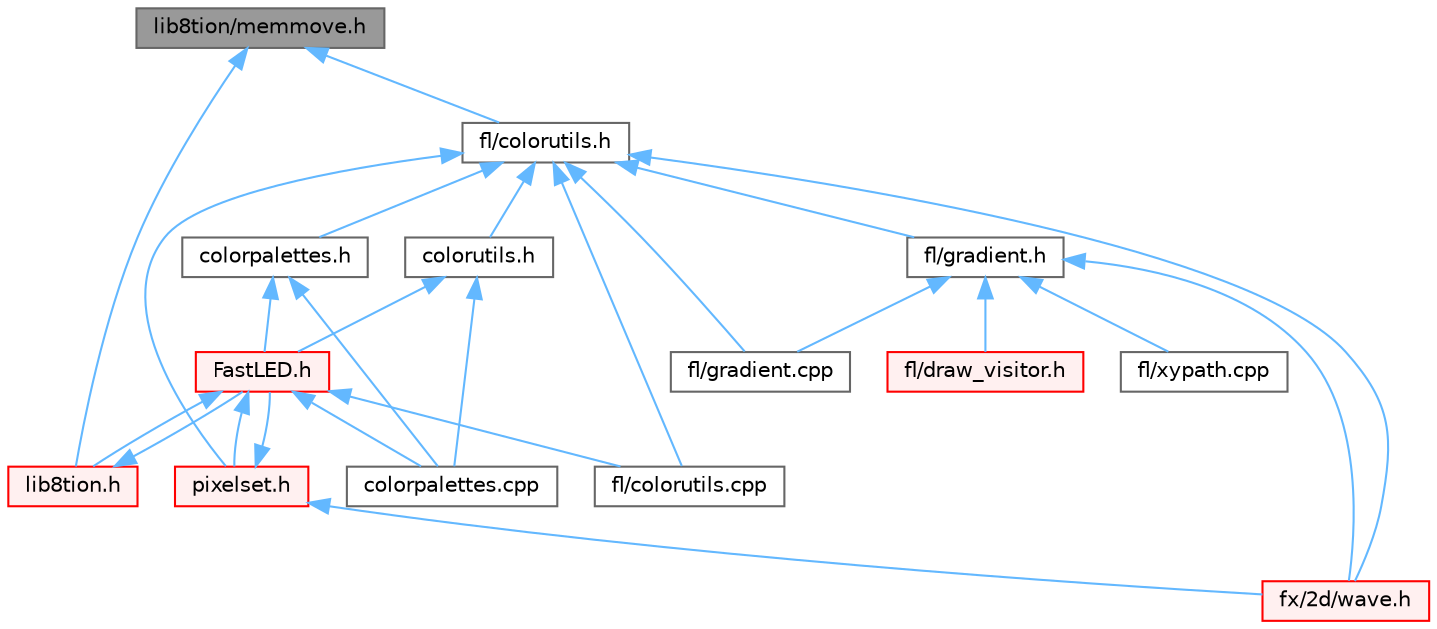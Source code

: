 digraph "lib8tion/memmove.h"
{
 // INTERACTIVE_SVG=YES
 // LATEX_PDF_SIZE
  bgcolor="transparent";
  edge [fontname=Helvetica,fontsize=10,labelfontname=Helvetica,labelfontsize=10];
  node [fontname=Helvetica,fontsize=10,shape=box,height=0.2,width=0.4];
  Node1 [id="Node000001",label="lib8tion/memmove.h",height=0.2,width=0.4,color="gray40", fillcolor="grey60", style="filled", fontcolor="black",tooltip=" "];
  Node1 -> Node2 [id="edge1_Node000001_Node000002",dir="back",color="steelblue1",style="solid",tooltip=" "];
  Node2 [id="Node000002",label="fl/colorutils.h",height=0.2,width=0.4,color="grey40", fillcolor="white", style="filled",URL="$d7/df9/fl_2colorutils_8h.html",tooltip="Utility functions for color fill, palettes, blending, and more."];
  Node2 -> Node3 [id="edge2_Node000002_Node000003",dir="back",color="steelblue1",style="solid",tooltip=" "];
  Node3 [id="Node000003",label="colorpalettes.h",height=0.2,width=0.4,color="grey40", fillcolor="white", style="filled",URL="$dc/dcc/colorpalettes_8h.html",tooltip="Declarations for the predefined color palettes supplied by FastLED."];
  Node3 -> Node4 [id="edge3_Node000003_Node000004",dir="back",color="steelblue1",style="solid",tooltip=" "];
  Node4 [id="Node000004",label="FastLED.h",height=0.2,width=0.4,color="red", fillcolor="#FFF0F0", style="filled",URL="$db/d97/_fast_l_e_d_8h.html",tooltip="central include file for FastLED, defines the CFastLED class/object"];
  Node4 -> Node89 [id="edge4_Node000004_Node000089",dir="back",color="steelblue1",style="solid",tooltip=" "];
  Node89 [id="Node000089",label="colorpalettes.cpp",height=0.2,width=0.4,color="grey40", fillcolor="white", style="filled",URL="$d6/dcc/colorpalettes_8cpp.html",tooltip="Definitions for the predefined color palettes supplied by FastLED."];
  Node4 -> Node101 [id="edge5_Node000004_Node000101",dir="back",color="steelblue1",style="solid",tooltip=" "];
  Node101 [id="Node000101",label="fl/colorutils.cpp",height=0.2,width=0.4,color="grey40", fillcolor="white", style="filled",URL="$da/d2d/colorutils_8cpp.html",tooltip="Misc utility functions for palettes, blending, and more."];
  Node4 -> Node120 [id="edge6_Node000004_Node000120",dir="back",color="steelblue1",style="solid",tooltip=" "];
  Node120 [id="Node000120",label="lib8tion.h",height=0.2,width=0.4,color="red", fillcolor="#FFF0F0", style="filled",URL="$df/da5/lib8tion_8h.html",tooltip="Fast, efficient 8-bit math functions specifically designed for high-performance LED programming."];
  Node120 -> Node4 [id="edge7_Node000120_Node000004",dir="back",color="steelblue1",style="solid",tooltip=" "];
  Node4 -> Node128 [id="edge8_Node000004_Node000128",dir="back",color="steelblue1",style="solid",tooltip=" "];
  Node128 [id="Node000128",label="pixelset.h",height=0.2,width=0.4,color="red", fillcolor="#FFF0F0", style="filled",URL="$d4/d46/pixelset_8h.html",tooltip="Declares classes for managing logical groups of LEDs."];
  Node128 -> Node4 [id="edge9_Node000128_Node000004",dir="back",color="steelblue1",style="solid",tooltip=" "];
  Node128 -> Node130 [id="edge10_Node000128_Node000130",dir="back",color="steelblue1",style="solid",tooltip=" "];
  Node130 [id="Node000130",label="fx/2d/wave.h",height=0.2,width=0.4,color="red", fillcolor="#FFF0F0", style="filled",URL="$de/de9/src_2fx_22d_2wave_8h.html",tooltip=" "];
  Node3 -> Node89 [id="edge11_Node000003_Node000089",dir="back",color="steelblue1",style="solid",tooltip=" "];
  Node2 -> Node138 [id="edge12_Node000002_Node000138",dir="back",color="steelblue1",style="solid",tooltip=" "];
  Node138 [id="Node000138",label="colorutils.h",height=0.2,width=0.4,color="grey40", fillcolor="white", style="filled",URL="$d1/dfb/colorutils_8h.html",tooltip=" "];
  Node138 -> Node4 [id="edge13_Node000138_Node000004",dir="back",color="steelblue1",style="solid",tooltip=" "];
  Node138 -> Node89 [id="edge14_Node000138_Node000089",dir="back",color="steelblue1",style="solid",tooltip=" "];
  Node2 -> Node101 [id="edge15_Node000002_Node000101",dir="back",color="steelblue1",style="solid",tooltip=" "];
  Node2 -> Node139 [id="edge16_Node000002_Node000139",dir="back",color="steelblue1",style="solid",tooltip=" "];
  Node139 [id="Node000139",label="fl/gradient.cpp",height=0.2,width=0.4,color="grey40", fillcolor="white", style="filled",URL="$d3/d77/gradient_8cpp.html",tooltip=" "];
  Node2 -> Node140 [id="edge17_Node000002_Node000140",dir="back",color="steelblue1",style="solid",tooltip=" "];
  Node140 [id="Node000140",label="fl/gradient.h",height=0.2,width=0.4,color="grey40", fillcolor="white", style="filled",URL="$db/dfe/gradient_8h.html",tooltip=" "];
  Node140 -> Node141 [id="edge18_Node000140_Node000141",dir="back",color="steelblue1",style="solid",tooltip=" "];
  Node141 [id="Node000141",label="fl/draw_visitor.h",height=0.2,width=0.4,color="red", fillcolor="#FFF0F0", style="filled",URL="$d0/d4f/draw__visitor_8h.html",tooltip=" "];
  Node140 -> Node139 [id="edge19_Node000140_Node000139",dir="back",color="steelblue1",style="solid",tooltip=" "];
  Node140 -> Node144 [id="edge20_Node000140_Node000144",dir="back",color="steelblue1",style="solid",tooltip=" "];
  Node144 [id="Node000144",label="fl/xypath.cpp",height=0.2,width=0.4,color="grey40", fillcolor="white", style="filled",URL="$d4/d78/xypath_8cpp.html",tooltip=" "];
  Node140 -> Node130 [id="edge21_Node000140_Node000130",dir="back",color="steelblue1",style="solid",tooltip=" "];
  Node2 -> Node130 [id="edge22_Node000002_Node000130",dir="back",color="steelblue1",style="solid",tooltip=" "];
  Node2 -> Node128 [id="edge23_Node000002_Node000128",dir="back",color="steelblue1",style="solid",tooltip=" "];
  Node1 -> Node120 [id="edge24_Node000001_Node000120",dir="back",color="steelblue1",style="solid",tooltip=" "];
}

